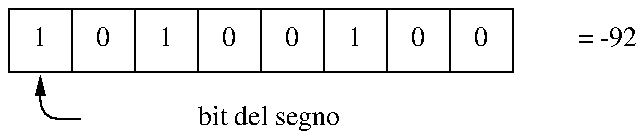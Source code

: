 .PS
scale=2.54
boxsize=0.8
boxht=boxsize
boxwid=boxsize
Sign: box "1"
Number1: box with .w at Sign.e "0"
Number2: box with .w at Number1.e "1"
Number3: box with .w at Number2.e "0"
Number4: box with .w at Number3.e "0"
Number5: box with .w at Number4.e "1"
Number6: box with .w at Number5.e "0"
Number7: box with .w at Number6.e "0"
box invis wid boxsize*3 with .w at Number7.e "= -92"
Signlabel: box invis wid boxsize*6 with .nw at Sign.se + (0.1,-0.2) \
	   "bit del segno"
spline -> from Signlabel.w to Signlabel.w - (0.5,0) to Sign.s - (0,0.05)
.PE

